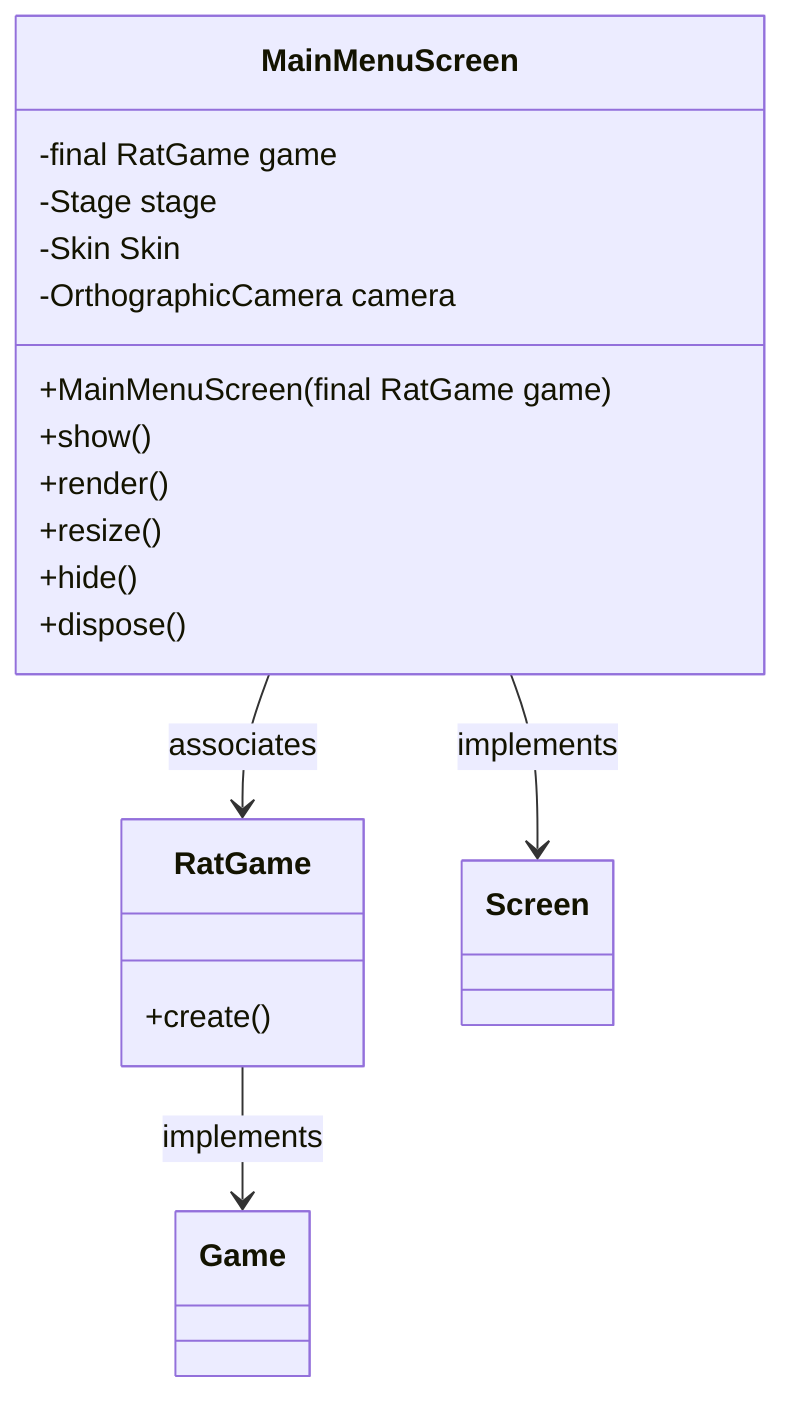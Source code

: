 classDiagram
    RatGame --> Game : implements
    MainMenuScreen --> Screen : implements
    MainMenuScreen --> RatGame : associates
    class RatGame {
        +create()
    }
    class MainMenuScreen {
        -final RatGame game
        -Stage stage
        -Skin Skin
        -OrthographicCamera camera

        +MainMenuScreen(final RatGame game)
        +show()
        +render()
        +resize()
        +hide()
        +dispose()
    }